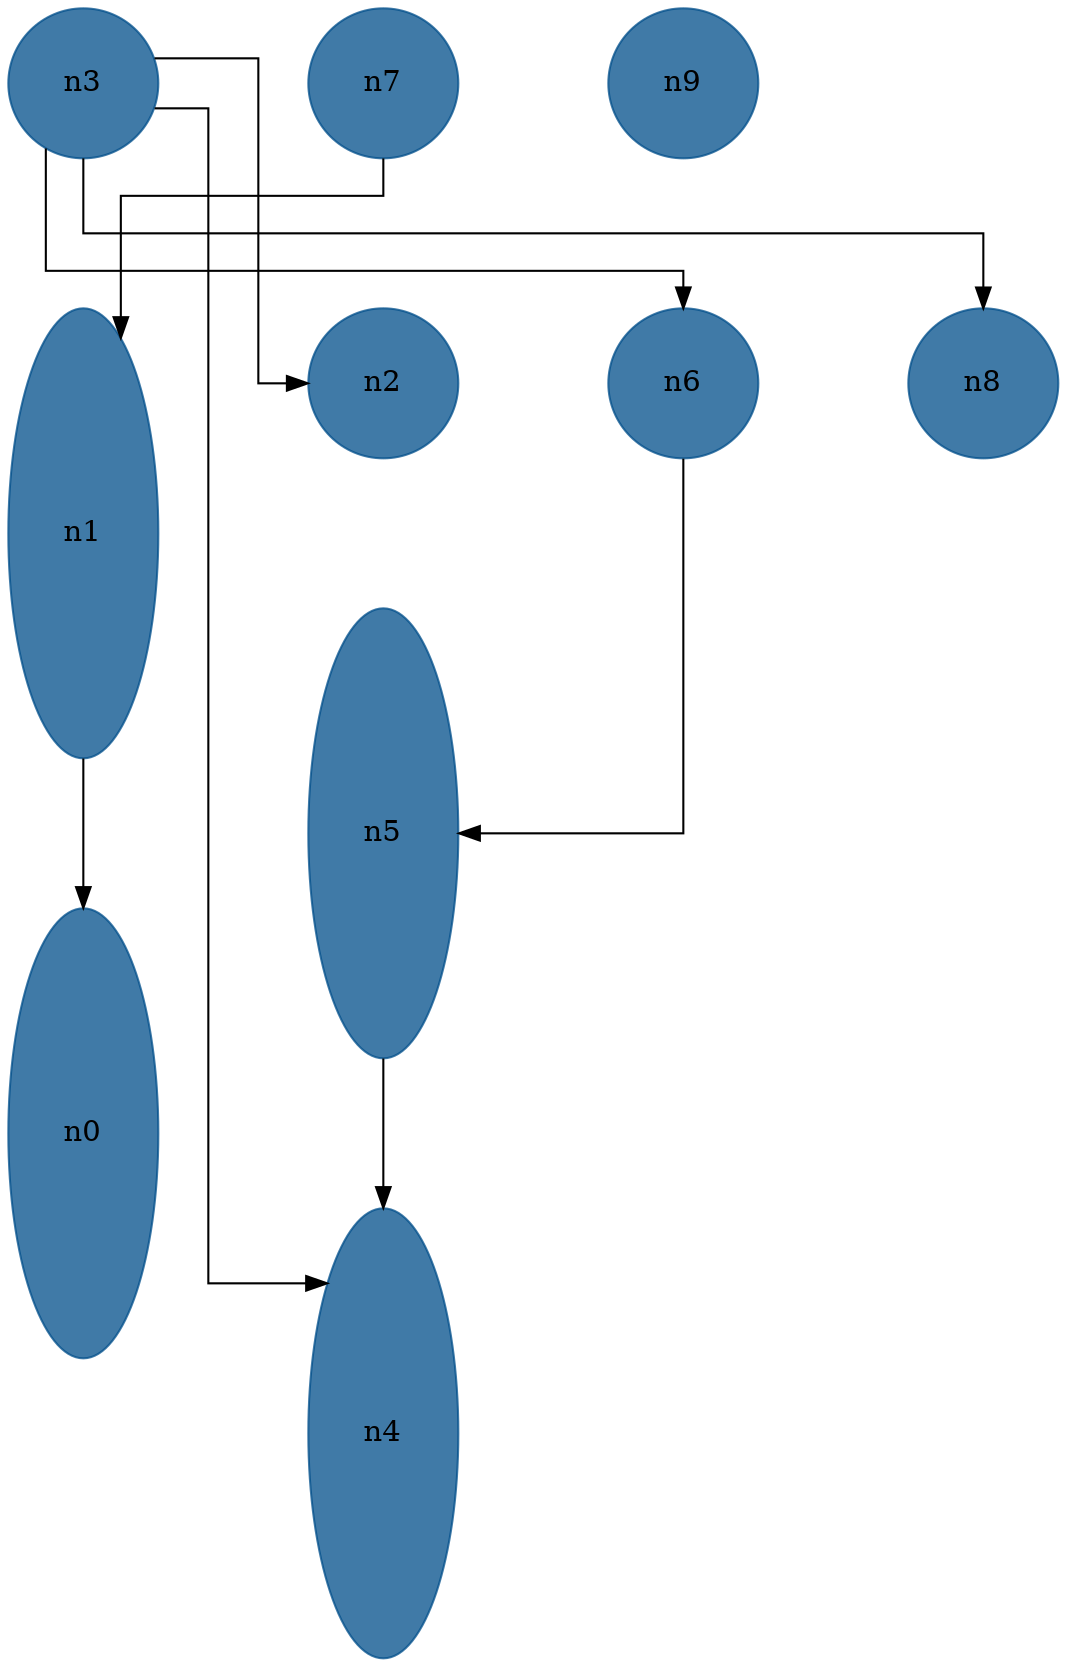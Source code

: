 //do not use DOT to generate pdf use NEATO or FDP
digraph{
layout="neato";
splines="ortho";
n3[shape="ellipse", style="filled", color="#004E8ABF", pos="0,12!", height="1", width="1"];
n3 -> n2;
n3 -> n4;
n3 -> n6;
n3 -> n8;
n7[shape="ellipse", style="filled", color="#004E8ABF", pos="2,12!", height="1", width="1"];
n7 -> n1;
n9[shape="ellipse", style="filled", color="#004E8ABF", pos="4,12!", height="1", width="1"];
n1[shape="ellipse", style="filled", color="#004E8ABF", pos="0,9!", height="3", width="1"];
n1 -> n0;
n2[shape="ellipse", style="filled", color="#004E8ABF", pos="2,10!", height="1", width="1"];
n6[shape="ellipse", style="filled", color="#004E8ABF", pos="4,10!", height="1", width="1"];
n6 -> n5;
n8[shape="ellipse", style="filled", color="#004E8ABF", pos="6,10!", height="1", width="1"];
n5[shape="ellipse", style="filled", color="#004E8ABF", pos="2,7!", height="3", width="1"];
n5 -> n4;
n0[shape="ellipse", style="filled", color="#004E8ABF", pos="0,5!", height="3", width="1"];
n4[shape="ellipse", style="filled", color="#004E8ABF", pos="2,3!", height="3", width="1"];
}